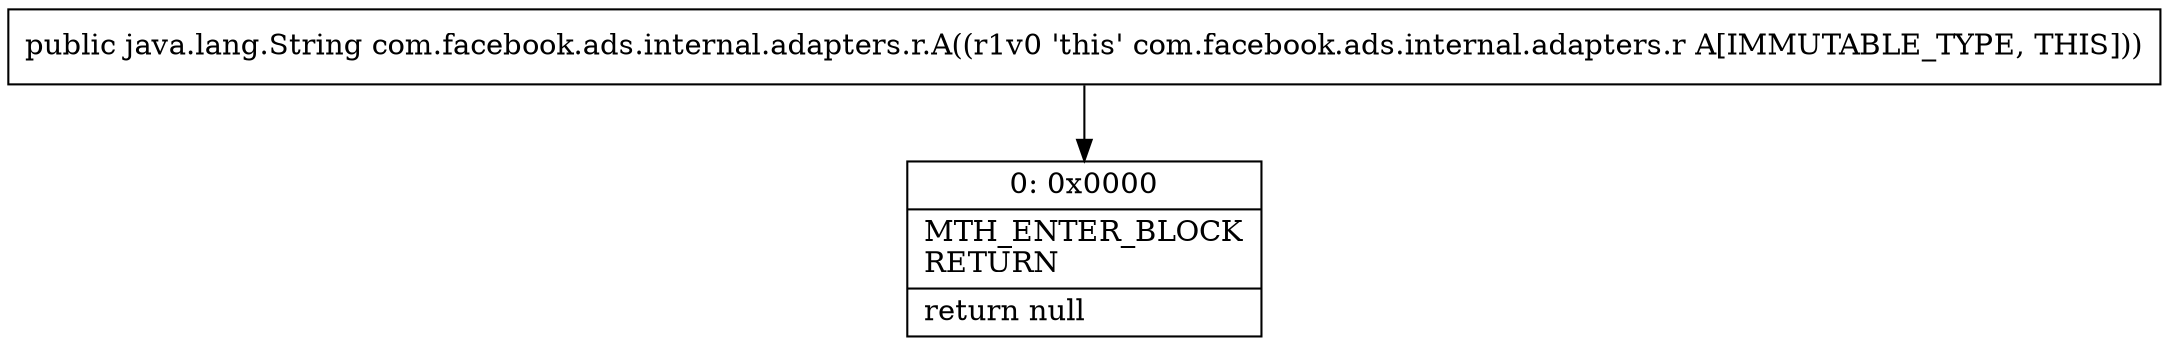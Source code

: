 digraph "CFG forcom.facebook.ads.internal.adapters.r.A()Ljava\/lang\/String;" {
Node_0 [shape=record,label="{0\:\ 0x0000|MTH_ENTER_BLOCK\lRETURN\l|return null\l}"];
MethodNode[shape=record,label="{public java.lang.String com.facebook.ads.internal.adapters.r.A((r1v0 'this' com.facebook.ads.internal.adapters.r A[IMMUTABLE_TYPE, THIS])) }"];
MethodNode -> Node_0;
}

